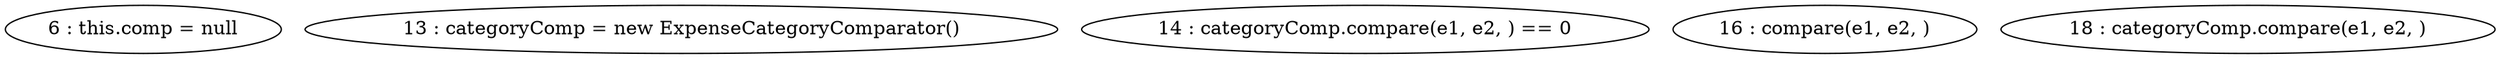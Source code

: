 digraph G {
"6 : this.comp = null"
"13 : categoryComp = new ExpenseCategoryComparator()"
"14 : categoryComp.compare(e1, e2, ) == 0"
"16 : compare(e1, e2, )"
"18 : categoryComp.compare(e1, e2, )"
}
